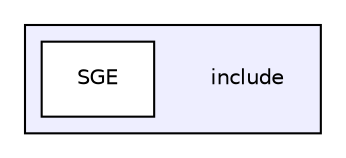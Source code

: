 digraph "/Users/kbladin/Documents/C++projects/curl_noise/include" {
  compound=true
  node [ fontsize="10", fontname="Helvetica"];
  edge [ labelfontsize="10", labelfontname="Helvetica"];
  subgraph clusterdir_969cc7e2a1297da2b41367b445f16a66 {
    graph [ bgcolor="#eeeeff", pencolor="black", label="" URL="dir_969cc7e2a1297da2b41367b445f16a66.html"];
    dir_969cc7e2a1297da2b41367b445f16a66 [shape=plaintext label="include"];
    dir_0ab4128e223ebb2b261c66002e169442 [shape=box label="SGE" color="black" fillcolor="white" style="filled" URL="dir_0ab4128e223ebb2b261c66002e169442.html"];
  }
}
